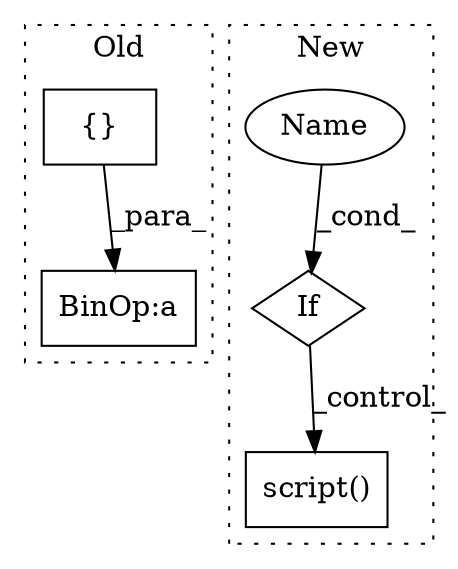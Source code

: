 digraph G {
subgraph cluster0 {
1 [label="{}" a="59" s="746,790" l="1,0" shape="box"];
4 [label="BinOp:a" a="82" s="791" l="3" shape="box"];
label = "Old";
style="dotted";
}
subgraph cluster1 {
2 [label="script()" a="75" s="903,950" l="11,1" shape="box"];
3 [label="If" a="96" s="856" l="3" shape="diamond"];
5 [label="Name" a="87" s="859" l="14" shape="ellipse"];
label = "New";
style="dotted";
}
1 -> 4 [label="_para_"];
3 -> 2 [label="_control_"];
5 -> 3 [label="_cond_"];
}